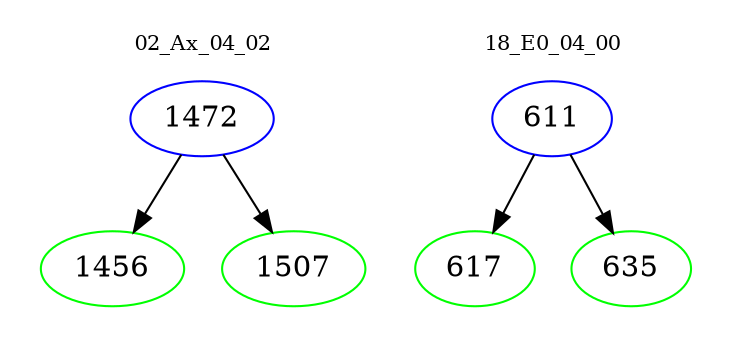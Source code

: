 digraph{
subgraph cluster_0 {
color = white
label = "02_Ax_04_02";
fontsize=10;
T0_1472 [label="1472", color="blue"]
T0_1472 -> T0_1456 [color="black"]
T0_1456 [label="1456", color="green"]
T0_1472 -> T0_1507 [color="black"]
T0_1507 [label="1507", color="green"]
}
subgraph cluster_1 {
color = white
label = "18_E0_04_00";
fontsize=10;
T1_611 [label="611", color="blue"]
T1_611 -> T1_617 [color="black"]
T1_617 [label="617", color="green"]
T1_611 -> T1_635 [color="black"]
T1_635 [label="635", color="green"]
}
}

